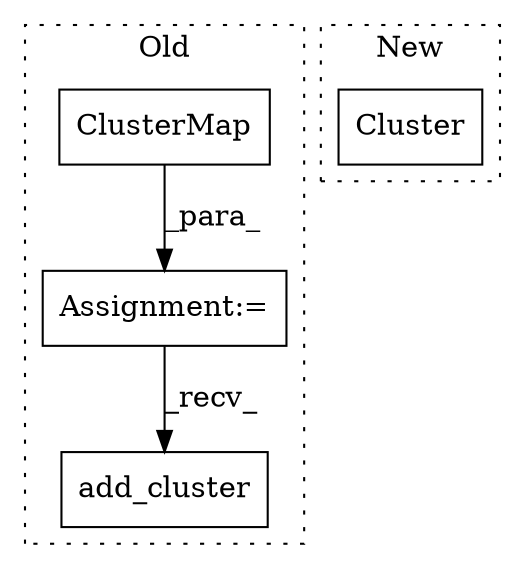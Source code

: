 digraph G {
subgraph cluster0 {
1 [label="ClusterMap" a="32" s="1739" l="12" shape="box"];
3 [label="add_cluster" a="32" s="2063" l="13" shape="box"];
4 [label="Assignment:=" a="7" s="1738" l="1" shape="box"];
label = "Old";
style="dotted";
}
subgraph cluster1 {
2 [label="Cluster" a="32" s="1564" l="9" shape="box"];
label = "New";
style="dotted";
}
1 -> 4 [label="_para_"];
4 -> 3 [label="_recv_"];
}